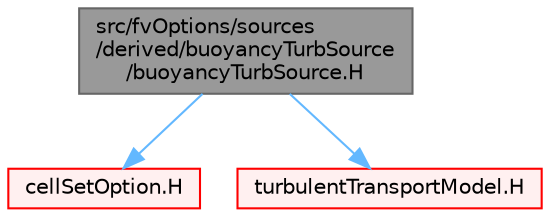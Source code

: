 digraph "src/fvOptions/sources/derived/buoyancyTurbSource/buoyancyTurbSource.H"
{
 // LATEX_PDF_SIZE
  bgcolor="transparent";
  edge [fontname=Helvetica,fontsize=10,labelfontname=Helvetica,labelfontsize=10];
  node [fontname=Helvetica,fontsize=10,shape=box,height=0.2,width=0.4];
  Node1 [id="Node000001",label="src/fvOptions/sources\l/derived/buoyancyTurbSource\l/buoyancyTurbSource.H",height=0.2,width=0.4,color="gray40", fillcolor="grey60", style="filled", fontcolor="black",tooltip=" "];
  Node1 -> Node2 [id="edge1_Node000001_Node000002",color="steelblue1",style="solid",tooltip=" "];
  Node2 [id="Node000002",label="cellSetOption.H",height=0.2,width=0.4,color="red", fillcolor="#FFF0F0", style="filled",URL="$cellSetOption_8H.html",tooltip=" "];
  Node1 -> Node373 [id="edge2_Node000001_Node000373",color="steelblue1",style="solid",tooltip=" "];
  Node373 [id="Node000373",label="turbulentTransportModel.H",height=0.2,width=0.4,color="red", fillcolor="#FFF0F0", style="filled",URL="$turbulentTransportModel_8H.html",tooltip=" "];
}

